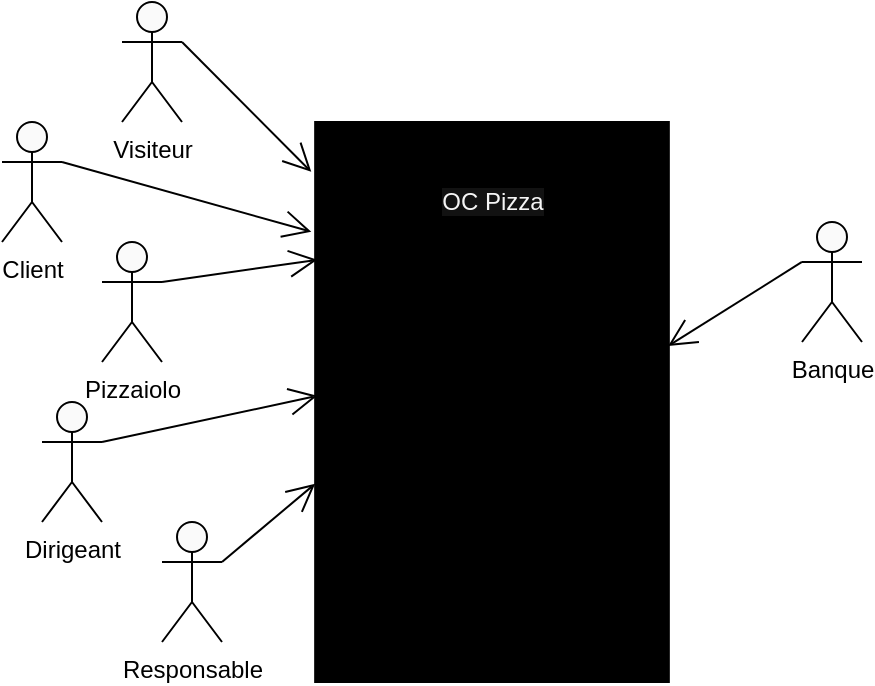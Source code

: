 <mxfile version="14.5.10" type="device"><diagram id="I9zmmHPyY91Vdr9gE-ry" name="Page-1"><mxGraphModel dx="600" dy="509" grid="1" gridSize="10" guides="1" tooltips="1" connect="1" arrows="1" fold="1" page="1" pageScale="1" pageWidth="1169" pageHeight="1654" math="0" shadow="0"><root><mxCell id="0"/><mxCell id="1" parent="0"/><mxCell id="XqVV9_qjuWRpH534rwhe-1" value="" style="verticalLabelPosition=bottom;verticalAlign=top;html=1;shape=mxgraph.basic.rect;fillColor2=none;strokeWidth=1;size=20;indent=5;fillColor=#000000;" vertex="1" parent="1"><mxGeometry x="406.58" y="220" width="176.84" height="280" as="geometry"/></mxCell><mxCell id="XqVV9_qjuWRpH534rwhe-2" value="&lt;span style=&quot;background-color: rgb(18 , 18 , 18)&quot;&gt;&lt;font color=&quot;#f5f5f5&quot;&gt;OC Pizza&lt;/font&gt;&lt;/span&gt;" style="text;html=1;align=center;verticalAlign=middle;resizable=0;points=[];autosize=1;strokeColor=none;fillColor=#000000;" vertex="1" parent="1"><mxGeometry x="460" y="250" width="70" height="20" as="geometry"/></mxCell><mxCell id="XqVV9_qjuWRpH534rwhe-3" value="Client" style="shape=umlActor;verticalLabelPosition=bottom;verticalAlign=top;html=1;fillColor=#FAFAFA;" vertex="1" parent="1"><mxGeometry x="250" y="220" width="30" height="60" as="geometry"/></mxCell><mxCell id="XqVV9_qjuWRpH534rwhe-4" value="Visiteur" style="shape=umlActor;verticalLabelPosition=bottom;verticalAlign=top;html=1;fillColor=#FAFAFA;" vertex="1" parent="1"><mxGeometry x="310" y="160" width="30" height="60" as="geometry"/></mxCell><mxCell id="XqVV9_qjuWRpH534rwhe-5" value="Responsable" style="shape=umlActor;verticalLabelPosition=bottom;verticalAlign=top;html=1;fillColor=#FAFAFA;" vertex="1" parent="1"><mxGeometry x="330" y="420" width="30" height="60" as="geometry"/></mxCell><mxCell id="XqVV9_qjuWRpH534rwhe-8" value="Pizzaiolo" style="shape=umlActor;verticalLabelPosition=bottom;verticalAlign=top;html=1;fillColor=#FAFAFA;" vertex="1" parent="1"><mxGeometry x="300" y="280" width="30" height="60" as="geometry"/></mxCell><mxCell id="XqVV9_qjuWRpH534rwhe-9" value="Dirigeant" style="shape=umlActor;verticalLabelPosition=bottom;verticalAlign=top;html=1;fillColor=#FAFAFA;" vertex="1" parent="1"><mxGeometry x="270" y="360" width="30" height="60" as="geometry"/></mxCell><mxCell id="XqVV9_qjuWRpH534rwhe-14" value="" style="endArrow=open;endFill=1;endSize=12;html=1;exitX=1;exitY=0.333;exitDx=0;exitDy=0;exitPerimeter=0;entryX=-0.011;entryY=0.089;entryDx=0;entryDy=0;entryPerimeter=0;" edge="1" parent="1" source="XqVV9_qjuWRpH534rwhe-4" target="XqVV9_qjuWRpH534rwhe-1"><mxGeometry width="160" relative="1" as="geometry"><mxPoint x="320" y="210" as="sourcePoint"/><mxPoint x="480" y="210" as="targetPoint"/></mxGeometry></mxCell><mxCell id="XqVV9_qjuWRpH534rwhe-15" value="" style="endArrow=open;endFill=1;endSize=12;html=1;exitX=1;exitY=0.333;exitDx=0;exitDy=0;exitPerimeter=0;entryX=-0.011;entryY=0.196;entryDx=0;entryDy=0;entryPerimeter=0;" edge="1" parent="1" source="XqVV9_qjuWRpH534rwhe-3" target="XqVV9_qjuWRpH534rwhe-1"><mxGeometry width="160" relative="1" as="geometry"><mxPoint x="350" y="190" as="sourcePoint"/><mxPoint x="400" y="279" as="targetPoint"/></mxGeometry></mxCell><mxCell id="XqVV9_qjuWRpH534rwhe-16" value="" style="endArrow=open;endFill=1;endSize=12;html=1;exitX=1;exitY=0.333;exitDx=0;exitDy=0;exitPerimeter=0;entryX=0.006;entryY=0.246;entryDx=0;entryDy=0;entryPerimeter=0;" edge="1" parent="1" source="XqVV9_qjuWRpH534rwhe-8" target="XqVV9_qjuWRpH534rwhe-1"><mxGeometry width="160" relative="1" as="geometry"><mxPoint x="290" y="250" as="sourcePoint"/><mxPoint x="410" y="289" as="targetPoint"/></mxGeometry></mxCell><mxCell id="XqVV9_qjuWRpH534rwhe-17" value="" style="endArrow=open;endFill=1;endSize=12;html=1;exitX=1;exitY=0.333;exitDx=0;exitDy=0;exitPerimeter=0;entryX=0.006;entryY=0.489;entryDx=0;entryDy=0;entryPerimeter=0;" edge="1" parent="1" source="XqVV9_qjuWRpH534rwhe-9" target="XqVV9_qjuWRpH534rwhe-1"><mxGeometry width="160" relative="1" as="geometry"><mxPoint x="350" y="320" as="sourcePoint"/><mxPoint x="411.061" y="298.88" as="targetPoint"/></mxGeometry></mxCell><mxCell id="XqVV9_qjuWRpH534rwhe-18" value="" style="endArrow=open;endFill=1;endSize=12;html=1;exitX=1;exitY=0.333;exitDx=0;exitDy=0;exitPerimeter=0;entryX=0;entryY=0.646;entryDx=0;entryDy=0;entryPerimeter=0;" edge="1" parent="1" source="XqVV9_qjuWRpH534rwhe-5" target="XqVV9_qjuWRpH534rwhe-1"><mxGeometry width="160" relative="1" as="geometry"><mxPoint x="310" y="390" as="sourcePoint"/><mxPoint x="411.061" y="366.92" as="targetPoint"/></mxGeometry></mxCell><mxCell id="XqVV9_qjuWRpH534rwhe-19" value="Banque" style="shape=umlActor;verticalLabelPosition=bottom;verticalAlign=top;html=1;fillColor=#FAFAFA;" vertex="1" parent="1"><mxGeometry x="650" y="270" width="30" height="60" as="geometry"/></mxCell><mxCell id="XqVV9_qjuWRpH534rwhe-22" value="" style="endArrow=open;endFill=1;endSize=12;html=1;exitX=0;exitY=0.333;exitDx=0;exitDy=0;exitPerimeter=0;entryX=0.998;entryY=0.4;entryDx=0;entryDy=0;entryPerimeter=0;" edge="1" parent="1" source="XqVV9_qjuWRpH534rwhe-19" target="XqVV9_qjuWRpH534rwhe-1"><mxGeometry width="160" relative="1" as="geometry"><mxPoint x="350" y="190" as="sourcePoint"/><mxPoint x="414.635" y="254.92" as="targetPoint"/></mxGeometry></mxCell></root></mxGraphModel></diagram></mxfile>
